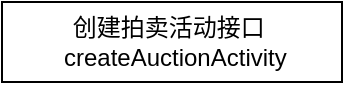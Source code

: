<mxfile version="25.0.3" pages="2">
  <diagram name="活动创建及状态扭转流程" id="55iX_-47RPbCPZVMsPtO">
    <mxGraphModel dx="1003" dy="631" grid="1" gridSize="10" guides="1" tooltips="1" connect="1" arrows="1" fold="1" page="1" pageScale="1" pageWidth="1169" pageHeight="827" math="0" shadow="0">
      <root>
        <mxCell id="0" />
        <mxCell id="1" parent="0" />
        <mxCell id="jmmiFKiIGSJ3GmXUtw6S-1" value="创建拍卖活动接口&amp;nbsp; &amp;nbsp;createAuctionActivity" style="rounded=0;whiteSpace=wrap;html=1;" vertex="1" parent="1">
          <mxGeometry x="250" y="160" width="170" height="40" as="geometry" />
        </mxCell>
      </root>
    </mxGraphModel>
  </diagram>
  <diagram id="DcjzgRXuvmd08bLrjLiu" name="订单odc 消息流程">
    <mxGraphModel grid="1" page="1" gridSize="10" guides="1" tooltips="1" connect="1" arrows="1" fold="1" pageScale="1" pageWidth="1169" pageHeight="827" math="0" shadow="0">
      <root>
        <mxCell id="0" />
        <mxCell id="1" parent="0" />
        <mxCell id="ga1_cihQjjDoHvQJQ_7H-6" style="edgeStyle=orthogonalEdgeStyle;rounded=0;orthogonalLoop=1;jettySize=auto;html=1;exitX=0.5;exitY=1;exitDx=0;exitDy=0;entryX=0.5;entryY=0;entryDx=0;entryDy=0;" edge="1" parent="1" source="ga1_cihQjjDoHvQJQ_7H-1" target="ga1_cihQjjDoHvQJQ_7H-7">
          <mxGeometry relative="1" as="geometry">
            <mxPoint x="146.25" y="130" as="targetPoint" />
          </mxGeometry>
        </mxCell>
        <mxCell id="ga1_cihQjjDoHvQJQ_7H-71" style="rounded=0;orthogonalLoop=1;jettySize=auto;html=1;exitX=0.5;exitY=0;exitDx=0;exitDy=0;entryX=0.5;entryY=1;entryDx=0;entryDy=0;" edge="1" parent="1" source="ga1_cihQjjDoHvQJQ_7H-1" target="ga1_cihQjjDoHvQJQ_7H-5">
          <mxGeometry relative="1" as="geometry" />
        </mxCell>
        <mxCell id="ga1_cihQjjDoHvQJQ_7H-1" value="topic = 提单消息" style="rounded=1;whiteSpace=wrap;html=1;" vertex="1" parent="1">
          <mxGeometry x="76.25" y="60" width="140" height="40" as="geometry" />
        </mxCell>
        <mxCell id="ga1_cihQjjDoHvQJQ_7H-5" value="ODCMessageBO :&amp;nbsp;&lt;div&gt;1. 订单信息：父订单、子订单、pin、订单类型、订单拓展信息、sendpay&lt;/div&gt;&lt;div&gt;2. 购物车信息：父订单sku列表（skuName 、 skuId）、商品标列表&lt;/div&gt;" style="rounded=0;whiteSpace=wrap;html=1;align=left;" vertex="1" parent="1">
          <mxGeometry x="526.88" y="-180" width="820" height="80" as="geometry" />
        </mxCell>
        <mxCell id="ga1_cihQjjDoHvQJQ_7H-15" style="edgeStyle=orthogonalEdgeStyle;rounded=0;orthogonalLoop=1;jettySize=auto;html=1;exitX=0.5;exitY=1;exitDx=0;exitDy=0;" edge="1" parent="1" source="ga1_cihQjjDoHvQJQ_7H-7" target="ga1_cihQjjDoHvQJQ_7H-17">
          <mxGeometry relative="1" as="geometry">
            <mxPoint x="146.25" y="240" as="targetPoint" />
          </mxGeometry>
        </mxCell>
        <mxCell id="ga1_cihQjjDoHvQJQ_7H-7" value="前置校验" style="rhombus;whiteSpace=wrap;html=1;" vertex="1" parent="1">
          <mxGeometry x="83.75" y="130" width="125" height="80" as="geometry" />
        </mxCell>
        <mxCell id="ga1_cihQjjDoHvQJQ_7H-9" value="" style="strokeWidth=2;html=1;shape=mxgraph.flowchart.annotation_2;align=left;labelPosition=right;pointerEvents=1;" vertex="1" parent="1">
          <mxGeometry x="208.75" y="120" width="37.5" height="100" as="geometry" />
        </mxCell>
        <mxCell id="ga1_cihQjjDoHvQJQ_7H-11" value="1. 订单信息存在且不为null &amp;amp;&amp;nbsp;&lt;div&gt;订单id 存在&lt;/div&gt;" style="text;html=1;align=center;verticalAlign=middle;whiteSpace=wrap;rounded=0;" vertex="1" parent="1">
          <mxGeometry x="226.25" y="120" width="170" height="30" as="geometry" />
        </mxCell>
        <mxCell id="ga1_cihQjjDoHvQJQ_7H-13" value="2. 购物车信息存在且不为null &amp;amp;购物车信息中的skuId 存在" style="text;html=1;align=center;verticalAlign=middle;whiteSpace=wrap;rounded=0;" vertex="1" parent="1">
          <mxGeometry x="236.25" y="180" width="170" height="30" as="geometry" />
        </mxCell>
        <mxCell id="ga1_cihQjjDoHvQJQ_7H-19" style="edgeStyle=orthogonalEdgeStyle;rounded=0;orthogonalLoop=1;jettySize=auto;html=1;exitX=0.5;exitY=1;exitDx=0;exitDy=0;" edge="1" parent="1" source="ga1_cihQjjDoHvQJQ_7H-17" target="ga1_cihQjjDoHvQJQ_7H-18">
          <mxGeometry relative="1" as="geometry">
            <mxPoint x="150" y="320" as="targetPoint" />
          </mxGeometry>
        </mxCell>
        <mxCell id="ga1_cihQjjDoHvQJQ_7H-17" value="1、获取购物车信息里面的 skuId 列表&lt;div&gt;2、获取 订单信息 里面的订单id 和父订单id 、用户pin&lt;/div&gt;" style="rounded=1;whiteSpace=wrap;html=1;align=left;" vertex="1" parent="1">
          <mxGeometry y="230" width="292.5" height="40" as="geometry" />
        </mxCell>
        <mxCell id="ga1_cihQjjDoHvQJQ_7H-21" style="edgeStyle=orthogonalEdgeStyle;rounded=0;orthogonalLoop=1;jettySize=auto;html=1;exitX=0.5;exitY=1;exitDx=0;exitDy=0;" edge="1" parent="1" source="ga1_cihQjjDoHvQJQ_7H-18" target="ga1_cihQjjDoHvQJQ_7H-20">
          <mxGeometry relative="1" as="geometry" />
        </mxCell>
        <mxCell id="ga1_cihQjjDoHvQJQ_7H-18" value="去数据库中查找对应的唯一&lt;b&gt;获拍&lt;/b&gt;记录：&amp;nbsp; 异常：要是不存在或者存在多个，mq 重试&lt;div&gt;&lt;span style=&quot;background-color: initial;&quot;&gt;查找方式有两种&lt;/span&gt;&lt;div&gt;1、根据父单id正常存在、sku列表&amp;nbsp; 和 pin&amp;nbsp;&amp;nbsp;&lt;/div&gt;&lt;div&gt;&lt;span style=&quot;white-space: pre;&quot;&gt;&#x9;&lt;/span&gt;-- 父单id&amp;nbsp; =&amp;nbsp; 父单id&amp;nbsp; 或者 子单id = 子单id&amp;nbsp;&lt;span style=&quot;background-color: initial;&quot;&gt;&amp;nbsp; &amp;amp;&amp;nbsp; &amp;nbsp;pin = pin&amp;nbsp; &amp;amp; skuid 在skuid 列表中&lt;/span&gt;&lt;/div&gt;&lt;div&gt;2、根据子订单id 和 pin&amp;nbsp;&amp;nbsp;&lt;/div&gt;&lt;div&gt;&lt;span style=&quot;background-color: initial;&quot;&gt;&lt;span style=&quot;white-space: pre;&quot;&gt;&#x9;&lt;/span&gt;-- 父单id&amp;nbsp; =&amp;nbsp; 子单id&amp;nbsp; 或者 子单id = 子单id&amp;nbsp;&lt;/span&gt;&lt;span style=&quot;background-color: initial;&quot;&gt;&amp;nbsp;&lt;/span&gt;&lt;span style=&quot;background-color: initial;&quot;&gt;&amp;nbsp;&lt;/span&gt;&lt;span style=&quot;background-color: initial;&quot;&gt;&amp;amp;&amp;nbsp; &amp;nbsp;pin = pin&amp;nbsp;&lt;/span&gt;&lt;/div&gt;&lt;/div&gt;" style="rounded=0;whiteSpace=wrap;html=1;align=left;" vertex="1" parent="1">
          <mxGeometry x="-103.75" y="300" width="500" height="110" as="geometry" />
        </mxCell>
        <mxCell id="ga1_cihQjjDoHvQJQ_7H-28" style="edgeStyle=orthogonalEdgeStyle;rounded=0;orthogonalLoop=1;jettySize=auto;html=1;exitX=0.5;exitY=1;exitDx=0;exitDy=0;" edge="1" parent="1" source="ga1_cihQjjDoHvQJQ_7H-20" target="ga1_cihQjjDoHvQJQ_7H-27">
          <mxGeometry relative="1" as="geometry" />
        </mxCell>
        <mxCell id="ga1_cihQjjDoHvQJQ_7H-20" value="对比环境，过滤掉不匹配的环境" style="rounded=1;whiteSpace=wrap;html=1;" vertex="1" parent="1">
          <mxGeometry x="-37.06" y="440" width="366.62" height="30" as="geometry" />
        </mxCell>
        <mxCell id="ga1_cihQjjDoHvQJQ_7H-26" style="edgeStyle=orthogonalEdgeStyle;rounded=0;orthogonalLoop=1;jettySize=auto;html=1;exitX=0.5;exitY=1;exitDx=0;exitDy=0;entryX=0.5;entryY=0;entryDx=0;entryDy=0;" edge="1" parent="1" source="ga1_cihQjjDoHvQJQ_7H-22" target="ga1_cihQjjDoHvQJQ_7H-25">
          <mxGeometry relative="1" as="geometry" />
        </mxCell>
        <mxCell id="ga1_cihQjjDoHvQJQ_7H-22" value="更新数据库：&lt;div&gt;1、更新保证金表的&amp;nbsp; &amp;nbsp; 最终退款金额&amp;nbsp; 和 抵扣金额&lt;/div&gt;&lt;div&gt;2、更新获拍表的订单状态：&lt;/div&gt;&lt;div&gt;&amp;nbsp; &amp;nbsp; &amp;nbsp; &amp;nbsp; &amp;nbsp;-- 要是父订单存在，根据&amp;nbsp; 获拍id 、 pin 去&amp;nbsp; 更新获拍表的订单id 、 订单类型&lt;/div&gt;&lt;div&gt;&amp;nbsp; &amp;nbsp; &amp;nbsp; &amp;nbsp; &amp;nbsp;-- 否则的话，&lt;span style=&quot;background-color: initial;&quot;&gt;根据&amp;nbsp; 获拍id 、 订单状态为 3,10,20,30&amp;nbsp; 和 pin 更新获拍表状态（3-&amp;gt;10 其余保持当前状态不变）、订单类型&lt;/span&gt;&lt;/div&gt;" style="rounded=0;whiteSpace=wrap;html=1;align=left;" vertex="1" parent="1">
          <mxGeometry x="-190.62" y="570" width="673.75" height="90" as="geometry" />
        </mxCell>
        <mxCell id="ga1_cihQjjDoHvQJQ_7H-25" value="解锁" style="rounded=0;whiteSpace=wrap;html=1;" vertex="1" parent="1">
          <mxGeometry x="-16.75" y="680" width="326" height="30" as="geometry" />
        </mxCell>
        <mxCell id="ga1_cihQjjDoHvQJQ_7H-29" style="edgeStyle=orthogonalEdgeStyle;rounded=0;orthogonalLoop=1;jettySize=auto;html=1;exitX=0.5;exitY=1;exitDx=0;exitDy=0;" edge="1" parent="1" source="ga1_cihQjjDoHvQJQ_7H-27" target="ga1_cihQjjDoHvQJQ_7H-22">
          <mxGeometry relative="1" as="geometry" />
        </mxCell>
        <mxCell id="ga1_cihQjjDoHvQJQ_7H-27" value="&lt;span style=&quot;font-size: 11px; text-wrap-mode: nowrap; background-color: rgb(255, 255, 255);&quot;&gt;加锁&lt;/span&gt;" style="rounded=0;whiteSpace=wrap;html=1;" vertex="1" parent="1">
          <mxGeometry x="-16.74" y="500" width="326" height="30" as="geometry" />
        </mxCell>
        <mxCell id="ga1_cihQjjDoHvQJQ_7H-30" style="edgeStyle=orthogonalEdgeStyle;rounded=0;orthogonalLoop=1;jettySize=auto;html=1;exitX=0.5;exitY=1;exitDx=0;exitDy=0;entryX=0.5;entryY=0;entryDx=0;entryDy=0;" edge="1" parent="1" source="ga1_cihQjjDoHvQJQ_7H-31" target="ga1_cihQjjDoHvQJQ_7H-33">
          <mxGeometry relative="1" as="geometry">
            <mxPoint x="936.87" y="140" as="targetPoint" />
          </mxGeometry>
        </mxCell>
        <mxCell id="ga1_cihQjjDoHvQJQ_7H-73" style="rounded=0;orthogonalLoop=1;jettySize=auto;html=1;exitX=0.5;exitY=0;exitDx=0;exitDy=0;entryX=0.5;entryY=1;entryDx=0;entryDy=0;" edge="1" parent="1" source="ga1_cihQjjDoHvQJQ_7H-31" target="ga1_cihQjjDoHvQJQ_7H-5">
          <mxGeometry relative="1" as="geometry" />
        </mxCell>
        <mxCell id="ga1_cihQjjDoHvQJQ_7H-31" value="topic = 完成消息" style="rounded=1;whiteSpace=wrap;html=1;" vertex="1" parent="1">
          <mxGeometry x="866.87" y="70" width="140" height="40" as="geometry" />
        </mxCell>
        <mxCell id="ga1_cihQjjDoHvQJQ_7H-32" style="edgeStyle=orthogonalEdgeStyle;rounded=0;orthogonalLoop=1;jettySize=auto;html=1;exitX=0.5;exitY=1;exitDx=0;exitDy=0;" edge="1" parent="1" source="ga1_cihQjjDoHvQJQ_7H-33" target="ga1_cihQjjDoHvQJQ_7H-38">
          <mxGeometry relative="1" as="geometry">
            <mxPoint x="936.87" y="250" as="targetPoint" />
          </mxGeometry>
        </mxCell>
        <mxCell id="ga1_cihQjjDoHvQJQ_7H-33" value="前置校验" style="rhombus;whiteSpace=wrap;html=1;" vertex="1" parent="1">
          <mxGeometry x="874.37" y="140" width="125" height="80" as="geometry" />
        </mxCell>
        <mxCell id="ga1_cihQjjDoHvQJQ_7H-34" value="" style="strokeWidth=2;html=1;shape=mxgraph.flowchart.annotation_2;align=left;labelPosition=right;pointerEvents=1;" vertex="1" parent="1">
          <mxGeometry x="999.37" y="130" width="37.5" height="100" as="geometry" />
        </mxCell>
        <mxCell id="ga1_cihQjjDoHvQJQ_7H-35" value="1. 订单信息存在且不为null &amp;amp;&amp;nbsp;&lt;div&gt;订单id 存在&lt;/div&gt;" style="text;html=1;align=center;verticalAlign=middle;whiteSpace=wrap;rounded=0;" vertex="1" parent="1">
          <mxGeometry x="1016.87" y="130" width="170" height="30" as="geometry" />
        </mxCell>
        <mxCell id="ga1_cihQjjDoHvQJQ_7H-36" value="2. 购物车信息存在且不为null &amp;amp;购物车信息中的skuId 存在" style="text;html=1;align=center;verticalAlign=middle;whiteSpace=wrap;rounded=0;" vertex="1" parent="1">
          <mxGeometry x="1026.87" y="190" width="170" height="30" as="geometry" />
        </mxCell>
        <mxCell id="ga1_cihQjjDoHvQJQ_7H-37" style="edgeStyle=orthogonalEdgeStyle;rounded=0;orthogonalLoop=1;jettySize=auto;html=1;exitX=0.5;exitY=1;exitDx=0;exitDy=0;" edge="1" parent="1" source="ga1_cihQjjDoHvQJQ_7H-38" target="ga1_cihQjjDoHvQJQ_7H-40">
          <mxGeometry relative="1" as="geometry">
            <mxPoint x="940.62" y="330" as="targetPoint" />
          </mxGeometry>
        </mxCell>
        <mxCell id="ga1_cihQjjDoHvQJQ_7H-38" value="1、获取购物车信息里面的 skuId 列表&lt;div&gt;2、获取 订单信息 里面的订单id 和父订单id 、用户pin&lt;/div&gt;" style="rounded=1;whiteSpace=wrap;html=1;align=left;" vertex="1" parent="1">
          <mxGeometry x="790.62" y="240" width="292.5" height="40" as="geometry" />
        </mxCell>
        <mxCell id="ga1_cihQjjDoHvQJQ_7H-39" style="edgeStyle=orthogonalEdgeStyle;rounded=0;orthogonalLoop=1;jettySize=auto;html=1;exitX=0.5;exitY=1;exitDx=0;exitDy=0;" edge="1" parent="1" source="ga1_cihQjjDoHvQJQ_7H-40" target="ga1_cihQjjDoHvQJQ_7H-42">
          <mxGeometry relative="1" as="geometry" />
        </mxCell>
        <mxCell id="ga1_cihQjjDoHvQJQ_7H-40" value="去数据库中查找对应的唯一&lt;b&gt;获拍&lt;/b&gt;记录：&amp;nbsp; 异常：要是不存在或者存在多个，mq 重试&lt;div&gt;&lt;span style=&quot;background-color: initial;&quot;&gt;查找方式有两种&lt;/span&gt;&lt;div&gt;1、根据父单id正常存在、sku列表&amp;nbsp; 和 pin&amp;nbsp;&amp;nbsp;&lt;/div&gt;&lt;div&gt;&lt;span style=&quot;white-space: pre;&quot;&gt;&#x9;&lt;/span&gt;-- 父单id&amp;nbsp; =&amp;nbsp; 父单id&amp;nbsp; 或者 子单id = 子单id&amp;nbsp;&lt;span style=&quot;background-color: initial;&quot;&gt;&amp;nbsp; &amp;amp;&amp;nbsp; &amp;nbsp;pin = pin&amp;nbsp; &amp;amp; skuid 在skuid 列表中&lt;/span&gt;&lt;/div&gt;&lt;div&gt;2、根据子订单id 和 pin&amp;nbsp;&amp;nbsp;&lt;/div&gt;&lt;div&gt;&lt;span style=&quot;background-color: initial;&quot;&gt;&lt;span style=&quot;white-space: pre;&quot;&gt;&#x9;&lt;/span&gt;-- 父单id&amp;nbsp; =&amp;nbsp; 子单id&amp;nbsp; 或者 子单id = 子单id&amp;nbsp;&lt;/span&gt;&lt;span style=&quot;background-color: initial;&quot;&gt;&amp;nbsp;&lt;/span&gt;&lt;span style=&quot;background-color: initial;&quot;&gt;&amp;nbsp;&lt;/span&gt;&lt;span style=&quot;background-color: initial;&quot;&gt;&amp;amp;&amp;nbsp; &amp;nbsp;pin = pin&amp;nbsp;&lt;/span&gt;&lt;/div&gt;&lt;/div&gt;" style="rounded=0;whiteSpace=wrap;html=1;align=left;" vertex="1" parent="1">
          <mxGeometry x="686.87" y="310" width="500" height="110" as="geometry" />
        </mxCell>
        <mxCell id="ga1_cihQjjDoHvQJQ_7H-41" style="edgeStyle=orthogonalEdgeStyle;rounded=0;orthogonalLoop=1;jettySize=auto;html=1;exitX=0.5;exitY=1;exitDx=0;exitDy=0;" edge="1" parent="1" source="ga1_cihQjjDoHvQJQ_7H-42" target="ga1_cihQjjDoHvQJQ_7H-47">
          <mxGeometry relative="1" as="geometry" />
        </mxCell>
        <mxCell id="ga1_cihQjjDoHvQJQ_7H-42" value="对比环境，过滤掉不匹配的环境" style="rounded=1;whiteSpace=wrap;html=1;" vertex="1" parent="1">
          <mxGeometry x="753.56" y="450" width="366.62" height="30" as="geometry" />
        </mxCell>
        <mxCell id="ga1_cihQjjDoHvQJQ_7H-49" style="edgeStyle=orthogonalEdgeStyle;rounded=0;orthogonalLoop=1;jettySize=auto;html=1;exitX=0.5;exitY=1;exitDx=0;exitDy=0;" edge="1" parent="1" source="ga1_cihQjjDoHvQJQ_7H-44" target="ga1_cihQjjDoHvQJQ_7H-48">
          <mxGeometry relative="1" as="geometry" />
        </mxCell>
        <mxCell id="ga1_cihQjjDoHvQJQ_7H-44" value="更新数据库：&lt;div&gt;&lt;span style=&quot;background-color: initial;&quot;&gt;更新获拍表的订单状态：&lt;/span&gt;&lt;/div&gt;&lt;div&gt;&amp;nbsp; &amp;nbsp; &amp;nbsp; &amp;nbsp; &amp;nbsp;-- 要是获拍状态是 履约完成状态，直接返回&lt;/div&gt;&lt;div&gt;&amp;nbsp; &amp;nbsp; &amp;nbsp; &amp;nbsp; &amp;nbsp;-- 要是此时的订单状态不是 支付完成，抛出异常&lt;/div&gt;&lt;div&gt;&lt;span style=&quot;white-space: pre;&quot;&gt;&#x9;&lt;/span&gt;&amp;nbsp;-- 否则的话，&lt;span style=&quot;background-color: initial;&quot;&gt;根据&amp;nbsp; 获拍id 、 订单状态为&amp;nbsp; 20&amp;nbsp; 和 pin 更新获拍表状态（为 履约完成 50）、订单完成的时间&lt;/span&gt;&lt;/div&gt;" style="rounded=0;whiteSpace=wrap;html=1;align=left;" vertex="1" parent="1">
          <mxGeometry x="600" y="580" width="673.75" height="90" as="geometry" />
        </mxCell>
        <mxCell id="ga1_cihQjjDoHvQJQ_7H-45" value="解锁" style="rounded=0;whiteSpace=wrap;html=1;" vertex="1" parent="1">
          <mxGeometry x="773.87" y="910" width="326" height="30" as="geometry" />
        </mxCell>
        <mxCell id="ga1_cihQjjDoHvQJQ_7H-46" style="edgeStyle=orthogonalEdgeStyle;rounded=0;orthogonalLoop=1;jettySize=auto;html=1;exitX=0.5;exitY=1;exitDx=0;exitDy=0;" edge="1" parent="1" source="ga1_cihQjjDoHvQJQ_7H-47" target="ga1_cihQjjDoHvQJQ_7H-44">
          <mxGeometry relative="1" as="geometry" />
        </mxCell>
        <mxCell id="ga1_cihQjjDoHvQJQ_7H-47" value="&lt;span style=&quot;font-size: 11px; text-wrap-mode: nowrap; background-color: rgb(255, 255, 255);&quot;&gt;加锁&lt;/span&gt;" style="rounded=0;whiteSpace=wrap;html=1;" vertex="1" parent="1">
          <mxGeometry x="773.88" y="510" width="326" height="30" as="geometry" />
        </mxCell>
        <mxCell id="ga1_cihQjjDoHvQJQ_7H-50" style="edgeStyle=orthogonalEdgeStyle;rounded=0;orthogonalLoop=1;jettySize=auto;html=1;exitX=0.5;exitY=1;exitDx=0;exitDy=0;" edge="1" parent="1" source="ga1_cihQjjDoHvQJQ_7H-48" target="ga1_cihQjjDoHvQJQ_7H-45">
          <mxGeometry relative="1" as="geometry" />
        </mxCell>
        <mxCell id="ga1_cihQjjDoHvQJQ_7H-48" value="&lt;div&gt;&lt;span style=&quot;background-color: initial;&quot;&gt;1、判断是否是交保活动&lt;/span&gt;&lt;/div&gt;&lt;div&gt;&lt;div&gt;&lt;span style=&quot;white-space: pre;&quot;&gt;&#x9;&lt;/span&gt;2.1 是的话，获取当前用户当前活动的保证金信息，获取保证金订单id 和 订单类型：是否是全球购&lt;/div&gt;&lt;div&gt;&lt;br&gt;&lt;/div&gt;&lt;div&gt;&lt;div&gt;&lt;span style=&quot;background-color: initial;&quot;&gt;2、获取商品类型，POP 还是 自营&lt;/span&gt;&lt;/div&gt;&lt;div&gt;&lt;span style=&quot;background-color: initial;&quot;&gt;&lt;br&gt;&lt;/span&gt;&lt;/div&gt;&lt;div&gt;3、先更新保证金订单的主体&lt;span style=&quot;background-color: initial;&quot;&gt;&lt;/span&gt;&lt;/div&gt;&lt;div&gt;&lt;span style=&quot;white-space: pre;&quot;&gt;&#x9;&lt;/span&gt;-- POP 商品的话需要先获取保证金主体，主题存在才需要修改保证金的主体，否则不更新保证金主体&lt;/div&gt;&lt;div&gt;&lt;span style=&quot;white-space: pre;&quot;&gt;&#x9;&lt;/span&gt;-- 自营商品的 话直接修改保证金主体&lt;/div&gt;&lt;/div&gt;&lt;div&gt;&lt;br&gt;&lt;/div&gt;&lt;div&gt;&lt;div&gt;4、再把保证金订单拉完成&lt;/div&gt;&lt;/div&gt;&lt;div&gt;&lt;br&gt;&lt;/div&gt;&lt;/div&gt;" style="rounded=0;whiteSpace=wrap;html=1;align=left;" vertex="1" parent="1">
          <mxGeometry x="600" y="720" width="673.75" height="160" as="geometry" />
        </mxCell>
        <mxCell id="ga1_cihQjjDoHvQJQ_7H-51" style="edgeStyle=orthogonalEdgeStyle;rounded=0;orthogonalLoop=1;jettySize=auto;html=1;exitX=0.5;exitY=1;exitDx=0;exitDy=0;entryX=0.5;entryY=0;entryDx=0;entryDy=0;" edge="1" parent="1" source="ga1_cihQjjDoHvQJQ_7H-52" target="ga1_cihQjjDoHvQJQ_7H-54">
          <mxGeometry relative="1" as="geometry">
            <mxPoint x="1753.87" y="140" as="targetPoint" />
          </mxGeometry>
        </mxCell>
        <mxCell id="ga1_cihQjjDoHvQJQ_7H-74" style="rounded=0;orthogonalLoop=1;jettySize=auto;html=1;exitX=0.5;exitY=0;exitDx=0;exitDy=0;entryX=0.5;entryY=1;entryDx=0;entryDy=0;" edge="1" parent="1" source="ga1_cihQjjDoHvQJQ_7H-52" target="ga1_cihQjjDoHvQJQ_7H-5">
          <mxGeometry relative="1" as="geometry" />
        </mxCell>
        <mxCell id="ga1_cihQjjDoHvQJQ_7H-52" value="topic = 完成消息" style="rounded=1;whiteSpace=wrap;html=1;" vertex="1" parent="1">
          <mxGeometry x="1683.87" y="70" width="140" height="40" as="geometry" />
        </mxCell>
        <mxCell id="ga1_cihQjjDoHvQJQ_7H-53" style="edgeStyle=orthogonalEdgeStyle;rounded=0;orthogonalLoop=1;jettySize=auto;html=1;exitX=0.5;exitY=1;exitDx=0;exitDy=0;" edge="1" parent="1" source="ga1_cihQjjDoHvQJQ_7H-54" target="ga1_cihQjjDoHvQJQ_7H-59">
          <mxGeometry relative="1" as="geometry">
            <mxPoint x="1753.87" y="250" as="targetPoint" />
          </mxGeometry>
        </mxCell>
        <mxCell id="ga1_cihQjjDoHvQJQ_7H-54" value="前置校验" style="rhombus;whiteSpace=wrap;html=1;" vertex="1" parent="1">
          <mxGeometry x="1691.37" y="140" width="125" height="80" as="geometry" />
        </mxCell>
        <mxCell id="ga1_cihQjjDoHvQJQ_7H-55" value="" style="strokeWidth=2;html=1;shape=mxgraph.flowchart.annotation_2;align=left;labelPosition=right;pointerEvents=1;" vertex="1" parent="1">
          <mxGeometry x="1816.37" y="130" width="37.5" height="100" as="geometry" />
        </mxCell>
        <mxCell id="ga1_cihQjjDoHvQJQ_7H-56" value="1. 订单信息存在且不为null &amp;amp;&amp;nbsp;&lt;div&gt;订单id 存在&lt;/div&gt;" style="text;html=1;align=center;verticalAlign=middle;whiteSpace=wrap;rounded=0;" vertex="1" parent="1">
          <mxGeometry x="1833.87" y="130" width="170" height="30" as="geometry" />
        </mxCell>
        <mxCell id="ga1_cihQjjDoHvQJQ_7H-57" value="2. 购物车信息存在且不为null &amp;amp;购物车信息中的skuId 存在" style="text;html=1;align=center;verticalAlign=middle;whiteSpace=wrap;rounded=0;" vertex="1" parent="1">
          <mxGeometry x="1843.87" y="190" width="170" height="30" as="geometry" />
        </mxCell>
        <mxCell id="ga1_cihQjjDoHvQJQ_7H-58" style="edgeStyle=orthogonalEdgeStyle;rounded=0;orthogonalLoop=1;jettySize=auto;html=1;exitX=0.5;exitY=1;exitDx=0;exitDy=0;" edge="1" parent="1" source="ga1_cihQjjDoHvQJQ_7H-59" target="ga1_cihQjjDoHvQJQ_7H-61">
          <mxGeometry relative="1" as="geometry">
            <mxPoint x="1757.62" y="330" as="targetPoint" />
          </mxGeometry>
        </mxCell>
        <mxCell id="ga1_cihQjjDoHvQJQ_7H-59" value="1、获取购物车信息里面的 skuId 列表&lt;div&gt;2、获取 订单信息 里面的订单id 和父订单id 、用户pin&lt;/div&gt;" style="rounded=1;whiteSpace=wrap;html=1;align=left;" vertex="1" parent="1">
          <mxGeometry x="1607.62" y="240" width="292.5" height="40" as="geometry" />
        </mxCell>
        <mxCell id="ga1_cihQjjDoHvQJQ_7H-60" style="edgeStyle=orthogonalEdgeStyle;rounded=0;orthogonalLoop=1;jettySize=auto;html=1;exitX=0.5;exitY=1;exitDx=0;exitDy=0;" edge="1" parent="1" source="ga1_cihQjjDoHvQJQ_7H-61" target="ga1_cihQjjDoHvQJQ_7H-63">
          <mxGeometry relative="1" as="geometry" />
        </mxCell>
        <mxCell id="ga1_cihQjjDoHvQJQ_7H-61" value="去数据库中查找对应的唯一&lt;b&gt;获拍&lt;/b&gt;记录：&amp;nbsp; 异常：要是不存在或者存在多个，mq 重试&lt;div&gt;&lt;span style=&quot;background-color: initial;&quot;&gt;查找方式有两种&lt;/span&gt;&lt;div&gt;1、根据父单id正常存在、sku列表&amp;nbsp; 和 pin&amp;nbsp;&amp;nbsp;&lt;/div&gt;&lt;div&gt;&lt;span style=&quot;white-space: pre;&quot;&gt;&#x9;&lt;/span&gt;-- 父单id&amp;nbsp; =&amp;nbsp; 父单id&amp;nbsp; 或者 子单id = 子单id&amp;nbsp;&lt;span style=&quot;background-color: initial;&quot;&gt;&amp;nbsp; &amp;amp;&amp;nbsp; &amp;nbsp;pin = pin&amp;nbsp; &amp;amp; skuid 在skuid 列表中&lt;/span&gt;&lt;/div&gt;&lt;div&gt;2、根据子订单id 和 pin&amp;nbsp;&amp;nbsp;&lt;/div&gt;&lt;div&gt;&lt;span style=&quot;background-color: initial;&quot;&gt;&lt;span style=&quot;white-space: pre;&quot;&gt;&#x9;&lt;/span&gt;-- 父单id&amp;nbsp; =&amp;nbsp; 子单id&amp;nbsp; 或者 子单id = 子单id&amp;nbsp;&lt;/span&gt;&lt;span style=&quot;background-color: initial;&quot;&gt;&amp;nbsp;&lt;/span&gt;&lt;span style=&quot;background-color: initial;&quot;&gt;&amp;nbsp;&lt;/span&gt;&lt;span style=&quot;background-color: initial;&quot;&gt;&amp;amp;&amp;nbsp; &amp;nbsp;pin = pin&amp;nbsp;&lt;/span&gt;&lt;/div&gt;&lt;/div&gt;" style="rounded=0;whiteSpace=wrap;html=1;align=left;" vertex="1" parent="1">
          <mxGeometry x="1503.87" y="310" width="500" height="110" as="geometry" />
        </mxCell>
        <mxCell id="ga1_cihQjjDoHvQJQ_7H-62" style="edgeStyle=orthogonalEdgeStyle;rounded=0;orthogonalLoop=1;jettySize=auto;html=1;exitX=0.5;exitY=1;exitDx=0;exitDy=0;" edge="1" parent="1" source="ga1_cihQjjDoHvQJQ_7H-63" target="ga1_cihQjjDoHvQJQ_7H-68">
          <mxGeometry relative="1" as="geometry" />
        </mxCell>
        <mxCell id="ga1_cihQjjDoHvQJQ_7H-63" value="对比环境，过滤掉不匹配的环境" style="rounded=1;whiteSpace=wrap;html=1;" vertex="1" parent="1">
          <mxGeometry x="1570.56" y="450" width="366.62" height="30" as="geometry" />
        </mxCell>
        <mxCell id="ga1_cihQjjDoHvQJQ_7H-64" style="edgeStyle=orthogonalEdgeStyle;rounded=0;orthogonalLoop=1;jettySize=auto;html=1;exitX=0.5;exitY=1;exitDx=0;exitDy=0;entryX=0.5;entryY=0;entryDx=0;entryDy=0;" edge="1" parent="1" source="ga1_cihQjjDoHvQJQ_7H-65" target="ga1_cihQjjDoHvQJQ_7H-66">
          <mxGeometry relative="1" as="geometry">
            <mxPoint x="1753.875" y="720" as="targetPoint" />
          </mxGeometry>
        </mxCell>
        <mxCell id="ga1_cihQjjDoHvQJQ_7H-65" value="更新数据库：&lt;div&gt;&lt;span style=&quot;background-color: initial;&quot;&gt;更新获拍表的订单状态：&lt;/span&gt;&lt;/div&gt;&lt;div&gt;&amp;nbsp; &amp;nbsp; &amp;nbsp; &amp;nbsp; &amp;nbsp;-- 要是获拍状态不是 取消或者退款状态，直接返回&lt;/div&gt;&lt;div&gt;&amp;nbsp; &amp;nbsp; &amp;nbsp; &amp;nbsp; &amp;nbsp;-- 要是此时的订单状态不是 提单中、支付完成、提单完成未支付，则抛出异常&lt;/div&gt;&lt;div&gt;&lt;span style=&quot;white-space: pre;&quot;&gt;&#x9;&lt;/span&gt;&amp;nbsp;--&amp;nbsp;&lt;span style=&quot;background-color: initial;&quot;&gt;要是此时的订单状态是 提单中、提单完成未支付&lt;/span&gt;&lt;span style=&quot;background-color: initial;&quot;&gt;，&lt;/span&gt;&lt;span style=&quot;background-color: initial;&quot;&gt;根据&amp;nbsp; 获拍id 、 订单状态为&amp;nbsp; 3、10&amp;nbsp; 和 pin 更新获拍表状态（为 取消订单 30）&lt;/span&gt;&lt;/div&gt;&lt;div&gt;&lt;span style=&quot;background-color: initial;&quot;&gt;&lt;span style=&quot;white-space: pre;&quot;&gt;&#x9;&lt;/span&gt;&amp;nbsp;--&amp;nbsp;&lt;/span&gt;&lt;span style=&quot;background-color: initial;&quot;&gt;要是此时的订单状态是 支付完成&lt;/span&gt;&lt;span style=&quot;background-color: initial;&quot;&gt;，&lt;/span&gt;&lt;span style=&quot;background-color: initial;&quot;&gt;根据&amp;nbsp; 获拍id 、 订单状态为&amp;nbsp; 20&amp;nbsp; 和 pin 更新获拍表状态（为 退款订单 40）&lt;/span&gt;&lt;span style=&quot;background-color: initial;&quot;&gt;&lt;br&gt;&lt;/span&gt;&lt;/div&gt;&lt;div&gt;&lt;span style=&quot;background-color: initial;&quot;&gt;&lt;br&gt;&lt;/span&gt;&lt;/div&gt;" style="rounded=0;whiteSpace=wrap;html=1;align=left;" vertex="1" parent="1">
          <mxGeometry x="1369.88" y="580" width="768" height="120" as="geometry" />
        </mxCell>
        <mxCell id="ga1_cihQjjDoHvQJQ_7H-66" value="解锁" style="rounded=0;whiteSpace=wrap;html=1;" vertex="1" parent="1">
          <mxGeometry x="1590.87" y="740" width="326" height="30" as="geometry" />
        </mxCell>
        <mxCell id="ga1_cihQjjDoHvQJQ_7H-67" style="edgeStyle=orthogonalEdgeStyle;rounded=0;orthogonalLoop=1;jettySize=auto;html=1;exitX=0.5;exitY=1;exitDx=0;exitDy=0;" edge="1" parent="1" source="ga1_cihQjjDoHvQJQ_7H-68" target="ga1_cihQjjDoHvQJQ_7H-65">
          <mxGeometry relative="1" as="geometry" />
        </mxCell>
        <mxCell id="ga1_cihQjjDoHvQJQ_7H-68" value="&lt;span style=&quot;font-size: 11px; text-wrap-mode: nowrap; background-color: rgb(255, 255, 255);&quot;&gt;加锁&lt;/span&gt;" style="rounded=0;whiteSpace=wrap;html=1;" vertex="1" parent="1">
          <mxGeometry x="1590.88" y="510" width="326" height="30" as="geometry" />
        </mxCell>
        <mxCell id="ga1_cihQjjDoHvQJQ_7H-75" style="edgeStyle=orthogonalEdgeStyle;rounded=0;orthogonalLoop=1;jettySize=auto;html=1;exitX=0.5;exitY=1;exitDx=0;exitDy=0;entryX=0.5;entryY=0;entryDx=0;entryDy=0;" edge="1" parent="1" source="ga1_cihQjjDoHvQJQ_7H-76" target="ga1_cihQjjDoHvQJQ_7H-78">
          <mxGeometry relative="1" as="geometry">
            <mxPoint x="2743.99" y="150" as="targetPoint" />
          </mxGeometry>
        </mxCell>
        <mxCell id="ga1_cihQjjDoHvQJQ_7H-94" style="edgeStyle=orthogonalEdgeStyle;rounded=0;orthogonalLoop=1;jettySize=auto;html=1;exitX=0.5;exitY=0;exitDx=0;exitDy=0;entryX=0.5;entryY=1;entryDx=0;entryDy=0;" edge="1" parent="1" source="ga1_cihQjjDoHvQJQ_7H-76" target="ga1_cihQjjDoHvQJQ_7H-93">
          <mxGeometry relative="1" as="geometry" />
        </mxCell>
        <mxCell id="ga1_cihQjjDoHvQJQ_7H-76" value="topic = 对账消息" style="rounded=1;whiteSpace=wrap;html=1;" vertex="1" parent="1">
          <mxGeometry x="2673.99" y="80" width="140" height="40" as="geometry" />
        </mxCell>
        <mxCell id="ga1_cihQjjDoHvQJQ_7H-77" style="edgeStyle=orthogonalEdgeStyle;rounded=0;orthogonalLoop=1;jettySize=auto;html=1;exitX=0.5;exitY=1;exitDx=0;exitDy=0;" edge="1" parent="1" source="ga1_cihQjjDoHvQJQ_7H-78" target="ga1_cihQjjDoHvQJQ_7H-83">
          <mxGeometry relative="1" as="geometry">
            <mxPoint x="2743.99" y="260" as="targetPoint" />
          </mxGeometry>
        </mxCell>
        <mxCell id="ga1_cihQjjDoHvQJQ_7H-78" value="前置校验" style="rhombus;whiteSpace=wrap;html=1;" vertex="1" parent="1">
          <mxGeometry x="2681.49" y="150" width="125" height="80" as="geometry" />
        </mxCell>
        <mxCell id="ga1_cihQjjDoHvQJQ_7H-79" value="" style="strokeWidth=2;html=1;shape=mxgraph.flowchart.annotation_2;align=left;labelPosition=right;pointerEvents=1;" vertex="1" parent="1">
          <mxGeometry x="2806.49" y="140" width="37.5" height="100" as="geometry" />
        </mxCell>
        <mxCell id="ga1_cihQjjDoHvQJQ_7H-80" value="1. 对账消息内容不为null&amp;nbsp; &amp;nbsp; &amp;amp;&amp;nbsp;&lt;br&gt;&lt;div&gt;将对账消息序列化之后其中的订单id 存在&lt;/div&gt;" style="text;html=1;align=left;verticalAlign=middle;whiteSpace=wrap;rounded=0;" vertex="1" parent="1">
          <mxGeometry x="2843.99" y="140" width="236.01" height="30" as="geometry" />
        </mxCell>
        <mxCell id="ga1_cihQjjDoHvQJQ_7H-81" value="2. 根据对账信息判断支付标志是否符合要求&lt;div&gt;&amp;nbsp;-- 获取对账类型和对账结果&lt;/div&gt;&lt;div&gt;&lt;span style=&quot;white-space: pre;&quot;&gt;&#x9;&lt;/span&gt;-- 要是 对账类型是&amp;nbsp;在下单时用虚拟资产全额支付订单或者二次拆分先款子单 或者是 用户在线付款或者货到付款&amp;nbsp;&amp;nbsp;&lt;br&gt;&lt;/div&gt;&lt;div&gt;&lt;span style=&quot;white-space: pre;&quot;&gt;&#x9;&lt;/span&gt;-- 要是 对账结果是&amp;nbsp;超额支付或者全额支付&amp;nbsp;&lt;br&gt;&lt;/div&gt;&lt;div&gt;&lt;span style=&quot;white-space: pre;&quot;&gt;&#x9;&lt;/span&gt;-- 符合上述两个才会继续执行后续&lt;br&gt;&lt;/div&gt;" style="text;html=1;align=left;verticalAlign=middle;whiteSpace=wrap;rounded=0;" vertex="1" parent="1">
          <mxGeometry x="2843.99" y="200" width="646.01" height="80" as="geometry" />
        </mxCell>
        <mxCell id="ga1_cihQjjDoHvQJQ_7H-82" style="edgeStyle=orthogonalEdgeStyle;rounded=0;orthogonalLoop=1;jettySize=auto;html=1;exitX=0.5;exitY=1;exitDx=0;exitDy=0;" edge="1" parent="1" source="ga1_cihQjjDoHvQJQ_7H-83" target="ga1_cihQjjDoHvQJQ_7H-85">
          <mxGeometry relative="1" as="geometry">
            <mxPoint x="2747.73" y="510" as="targetPoint" />
            <mxPoint x="2743.98" y="460" as="sourcePoint" />
          </mxGeometry>
        </mxCell>
        <mxCell id="ga1_cihQjjDoHvQJQ_7H-83" value="&lt;div&gt;获取 订单信息 里面的订单id 和父订单id 、用户pin&lt;/div&gt;" style="rounded=1;whiteSpace=wrap;html=1;align=left;" vertex="1" parent="1">
          <mxGeometry x="2597.74" y="370" width="292.5" height="40" as="geometry" />
        </mxCell>
        <mxCell id="ga1_cihQjjDoHvQJQ_7H-84" style="edgeStyle=orthogonalEdgeStyle;rounded=0;orthogonalLoop=1;jettySize=auto;html=1;exitX=0.5;exitY=1;exitDx=0;exitDy=0;" edge="1" parent="1" source="ga1_cihQjjDoHvQJQ_7H-85" target="ga1_cihQjjDoHvQJQ_7H-87">
          <mxGeometry relative="1" as="geometry" />
        </mxCell>
        <mxCell id="ga1_cihQjjDoHvQJQ_7H-85" value="去数据库中查找对应的唯一&lt;b&gt;获拍&lt;/b&gt;记录：&amp;nbsp; 异常：要是不存在或者存在多个，mq 重试&lt;div&gt;&lt;span style=&quot;background-color: initial;&quot;&gt;查找方式有两种&lt;/span&gt;&lt;div&gt;1、根据父单id正常存在、sku列表&amp;nbsp; 和 pin&amp;nbsp;&amp;nbsp;&lt;/div&gt;&lt;div&gt;&lt;span style=&quot;white-space: pre;&quot;&gt;&#x9;&lt;/span&gt;-- 父单id&amp;nbsp; =&amp;nbsp; 父单id&amp;nbsp; 或者 子单id = 子单id&amp;nbsp;&lt;span style=&quot;background-color: initial;&quot;&gt;&amp;nbsp; &amp;amp;&amp;nbsp; &amp;nbsp;pin = pin&amp;nbsp; &amp;amp; skuid 在skuid 列表中&lt;/span&gt;&lt;/div&gt;&lt;div&gt;2、根据子订单id 和 pin&amp;nbsp;&amp;nbsp;&lt;/div&gt;&lt;div&gt;&lt;span style=&quot;background-color: initial;&quot;&gt;&lt;span style=&quot;white-space: pre;&quot;&gt;&#x9;&lt;/span&gt;-- 父单id&amp;nbsp; =&amp;nbsp; 子单id&amp;nbsp; 或者 子单id = 子单id&amp;nbsp;&lt;/span&gt;&lt;span style=&quot;background-color: initial;&quot;&gt;&amp;nbsp;&lt;/span&gt;&lt;span style=&quot;background-color: initial;&quot;&gt;&amp;nbsp;&lt;/span&gt;&lt;span style=&quot;background-color: initial;&quot;&gt;&amp;amp;&amp;nbsp; &amp;nbsp;pin = pin&amp;nbsp;&lt;/span&gt;&lt;/div&gt;&lt;/div&gt;" style="rounded=0;whiteSpace=wrap;html=1;align=left;" vertex="1" parent="1">
          <mxGeometry x="2493.98" y="490" width="500" height="110" as="geometry" />
        </mxCell>
        <mxCell id="ga1_cihQjjDoHvQJQ_7H-86" style="edgeStyle=orthogonalEdgeStyle;rounded=0;orthogonalLoop=1;jettySize=auto;html=1;exitX=0.5;exitY=1;exitDx=0;exitDy=0;" edge="1" parent="1" source="ga1_cihQjjDoHvQJQ_7H-87" target="ga1_cihQjjDoHvQJQ_7H-92">
          <mxGeometry relative="1" as="geometry" />
        </mxCell>
        <mxCell id="ga1_cihQjjDoHvQJQ_7H-87" value="对比环境，过滤掉不匹配的环境" style="rounded=1;whiteSpace=wrap;html=1;" vertex="1" parent="1">
          <mxGeometry x="2560.67" y="630" width="366.62" height="30" as="geometry" />
        </mxCell>
        <mxCell id="ga1_cihQjjDoHvQJQ_7H-96" style="edgeStyle=orthogonalEdgeStyle;rounded=0;orthogonalLoop=1;jettySize=auto;html=1;exitX=0.5;exitY=1;exitDx=0;exitDy=0;" edge="1" parent="1" source="ga1_cihQjjDoHvQJQ_7H-89" target="ga1_cihQjjDoHvQJQ_7H-95">
          <mxGeometry relative="1" as="geometry" />
        </mxCell>
        <mxCell id="ga1_cihQjjDoHvQJQ_7H-89" value="更新数据库：&lt;div&gt;&lt;div&gt;1、更新保证金表的&amp;nbsp; &amp;nbsp; 最终退款金额&amp;nbsp; 和 抵扣金额&lt;/div&gt;&lt;div&gt;&lt;span style=&quot;background-color: initial;&quot;&gt;2、更新获拍表的订单状态：&lt;/span&gt;&lt;/div&gt;&lt;div&gt;&amp;nbsp; &amp;nbsp; &amp;nbsp; &amp;nbsp; &amp;nbsp;-- 要是获拍状态是 支付完成 或者 履约完成状态，直接返回&lt;/div&gt;&lt;div&gt;&amp;nbsp; &amp;nbsp; &amp;nbsp; &amp;nbsp; &amp;nbsp;-- 要是此时的订单状态不是 提单中、提单完成未支付，则抛出异常&lt;/div&gt;&lt;div&gt;&lt;span style=&quot;white-space: pre;&quot;&gt;&#x9;&lt;/span&gt;&amp;nbsp;--&amp;nbsp;&lt;span style=&quot;background-color: initial;&quot;&gt;要是此时的订单状态是 提单中、提单完成未支付&lt;/span&gt;&lt;span style=&quot;background-color: initial;&quot;&gt;，&lt;/span&gt;&lt;span style=&quot;background-color: initial;&quot;&gt;根据&amp;nbsp; 获拍id 、 订单状态为&amp;nbsp; 3、10&amp;nbsp; 和 pin 更新获拍表状态（为 支付完成 20）和完成支付的实际时间&lt;/span&gt;&lt;/div&gt;&lt;div&gt;&lt;br&gt;&lt;/div&gt;&lt;/div&gt;" style="rounded=0;whiteSpace=wrap;html=1;align=left;" vertex="1" parent="1">
          <mxGeometry x="2308.97" y="760" width="870.01" height="120" as="geometry" />
        </mxCell>
        <mxCell id="ga1_cihQjjDoHvQJQ_7H-90" value="解锁" style="rounded=0;whiteSpace=wrap;html=1;" vertex="1" parent="1">
          <mxGeometry x="2580.98" y="1260" width="326" height="30" as="geometry" />
        </mxCell>
        <mxCell id="ga1_cihQjjDoHvQJQ_7H-91" style="edgeStyle=orthogonalEdgeStyle;rounded=0;orthogonalLoop=1;jettySize=auto;html=1;exitX=0.5;exitY=1;exitDx=0;exitDy=0;" edge="1" parent="1" source="ga1_cihQjjDoHvQJQ_7H-92" target="ga1_cihQjjDoHvQJQ_7H-89">
          <mxGeometry relative="1" as="geometry" />
        </mxCell>
        <mxCell id="ga1_cihQjjDoHvQJQ_7H-92" value="&lt;span style=&quot;font-size: 11px; text-wrap-mode: nowrap; background-color: rgb(255, 255, 255);&quot;&gt;加锁&lt;/span&gt;" style="rounded=0;whiteSpace=wrap;html=1;" vertex="1" parent="1">
          <mxGeometry x="2580.99" y="690" width="326" height="30" as="geometry" />
        </mxCell>
        <mxCell id="ga1_cihQjjDoHvQJQ_7H-93" value="DuiZhangMessageBO :&amp;nbsp;&lt;div&gt;1、对账消息内容&lt;/div&gt;&lt;div&gt;&lt;span style=&quot;background-color: initial;&quot;&gt;2、拓展字段&lt;/span&gt;&lt;/div&gt;&lt;div style=&quot;&quot;&gt;&lt;span style=&quot;background-color: initial;&quot;&gt;3、订单信息：父订单、子订单、pin、订单类型、订单拓展信息、sendpay&lt;/span&gt;&lt;/div&gt;" style="rounded=0;whiteSpace=wrap;html=1;align=left;" vertex="1" parent="1">
          <mxGeometry x="2538.99" y="-120" width="410" height="70" as="geometry" />
        </mxCell>
        <mxCell id="ga1_cihQjjDoHvQJQ_7H-97" style="edgeStyle=orthogonalEdgeStyle;rounded=0;orthogonalLoop=1;jettySize=auto;html=1;exitX=0.5;exitY=1;exitDx=0;exitDy=0;" edge="1" parent="1" source="ga1_cihQjjDoHvQJQ_7H-95" target="ga1_cihQjjDoHvQJQ_7H-90">
          <mxGeometry relative="1" as="geometry" />
        </mxCell>
        <mxCell id="ga1_cihQjjDoHvQJQ_7H-95" value="1、针对保证金二期执行下述操作&lt;div&gt;&lt;span style=&quot;white-space: pre;&quot;&gt;&#x9;&lt;/span&gt;-- 交保商品：获取用户保证金信息&lt;/div&gt;&lt;div&gt;&lt;span style=&quot;background-color: initial;&quot;&gt;&lt;span style=&quot;white-space: pre;&quot;&gt;&#x9;&lt;/span&gt;-- 要是保证金状态&lt;b&gt;不&lt;/b&gt;是 200(已拍中，退款中-售后取消)&amp;nbsp; 、201(已获拍、退款完成-售后取消) ，修改保证金订单的sendPay(1237-3 - 已付尾款)&lt;br&gt;&lt;/span&gt;&lt;/div&gt;&lt;div&gt;&lt;span style=&quot;background-color: initial;&quot;&gt;&lt;span style=&quot;white-space: pre;&quot;&gt;&#x9;&lt;/span&gt;-- 要是没有退款金额（保证金 &amp;lt; 货款），不需要执行退款，更新保证金表的状态是 191(拍中部分抵货款)&lt;br&gt;&lt;/span&gt;&lt;/div&gt;&lt;div&gt;&lt;span style=&quot;background-color: initial;&quot;&gt;&lt;span style=&quot;white-space: pre;&quot;&gt;&#x9;&lt;/span&gt;-- 要是有退款金额（保证金 &amp;gt; 货款），需要执行退款，调用快退进行退款（原返，半退的方式），&lt;/span&gt;&lt;span style=&quot;background-color: initial;&quot;&gt;更新保证金表的状态是 192(拍中全部抵货款，多余金额退款中)&lt;/span&gt;&lt;span style=&quot;background-color: initial;&quot;&gt;&lt;br&gt;&lt;/span&gt;&lt;/div&gt;&lt;div&gt;&lt;span style=&quot;background-color: initial;&quot;&gt;2、针对保证金一起执行下述操作&lt;/span&gt;&lt;/div&gt;&lt;div&gt;&lt;span style=&quot;white-space: pre;&quot;&gt;&#x9;&lt;/span&gt;-- 交保商品：获取用户授权信息&lt;/div&gt;&lt;div&gt;&lt;span style=&quot;white-space: pre;&quot;&gt;&#x9;&lt;/span&gt;-- 冻结用户的保证金金额&lt;br&gt;&lt;div&gt;3、发送此活动已完成成交的信息到 topic&amp;nbsp;&amp;nbsp;&lt;span style=&quot;color: rgb(106, 171, 115); font-family: &amp;quot;JetBrains Mono&amp;quot;, monospace; font-size: 9.8pt; background-color: rgb(30, 31, 34);&quot;&gt;auctionActivityStatus_yfb&amp;nbsp;&lt;/span&gt;&lt;span style=&quot;background-color: initial;&quot;&gt;&amp;nbsp;中&lt;/span&gt;&lt;/div&gt;&lt;/div&gt;&lt;div&gt;&lt;span style=&quot;white-space: pre;&quot;&gt;&#x9;&lt;/span&gt;-- 获取活动信息&lt;/div&gt;" style="rounded=0;whiteSpace=wrap;html=1;align=left;" vertex="1" parent="1">
          <mxGeometry x="2294.98" y="970" width="898.02" height="230" as="geometry" />
        </mxCell>
      </root>
    </mxGraphModel>
  </diagram>
</mxfile>
